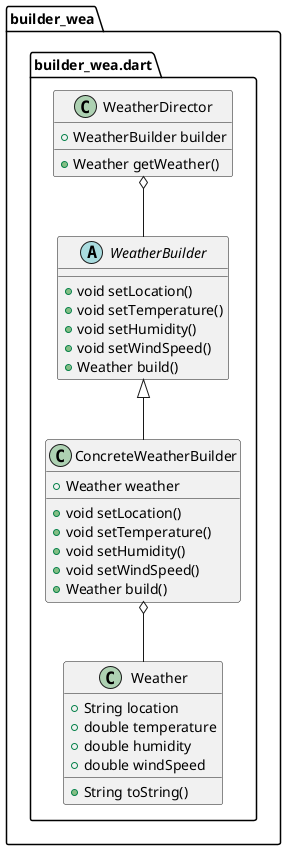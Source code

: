 @startuml
set namespaceSeparator ::

class "builder_wea::builder_wea.dart::Weather" {
  +String location
  +double temperature
  +double humidity
  +double windSpeed
  +String toString()
}

abstract class "builder_wea::builder_wea.dart::WeatherBuilder" {
  +void setLocation()
  +void setTemperature()
  +void setHumidity()
  +void setWindSpeed()
  +Weather build()
}

class "builder_wea::builder_wea.dart::ConcreteWeatherBuilder" {
  +Weather weather
  +void setLocation()
  +void setTemperature()
  +void setHumidity()
  +void setWindSpeed()
  +Weather build()
}

"builder_wea::builder_wea.dart::ConcreteWeatherBuilder" o-- "builder_wea::builder_wea.dart::Weather"
"builder_wea::builder_wea.dart::WeatherBuilder" <|-- "builder_wea::builder_wea.dart::ConcreteWeatherBuilder"

class "builder_wea::builder_wea.dart::WeatherDirector" {
  +WeatherBuilder builder
  +Weather getWeather()
}

"builder_wea::builder_wea.dart::WeatherDirector" o-- "builder_wea::builder_wea.dart::WeatherBuilder"


@enduml